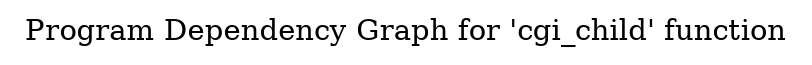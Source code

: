 digraph "Program Dependency Graph for 'cgi_child' function" {
	label="Program Dependency Graph for 'cgi_child' function";

}
